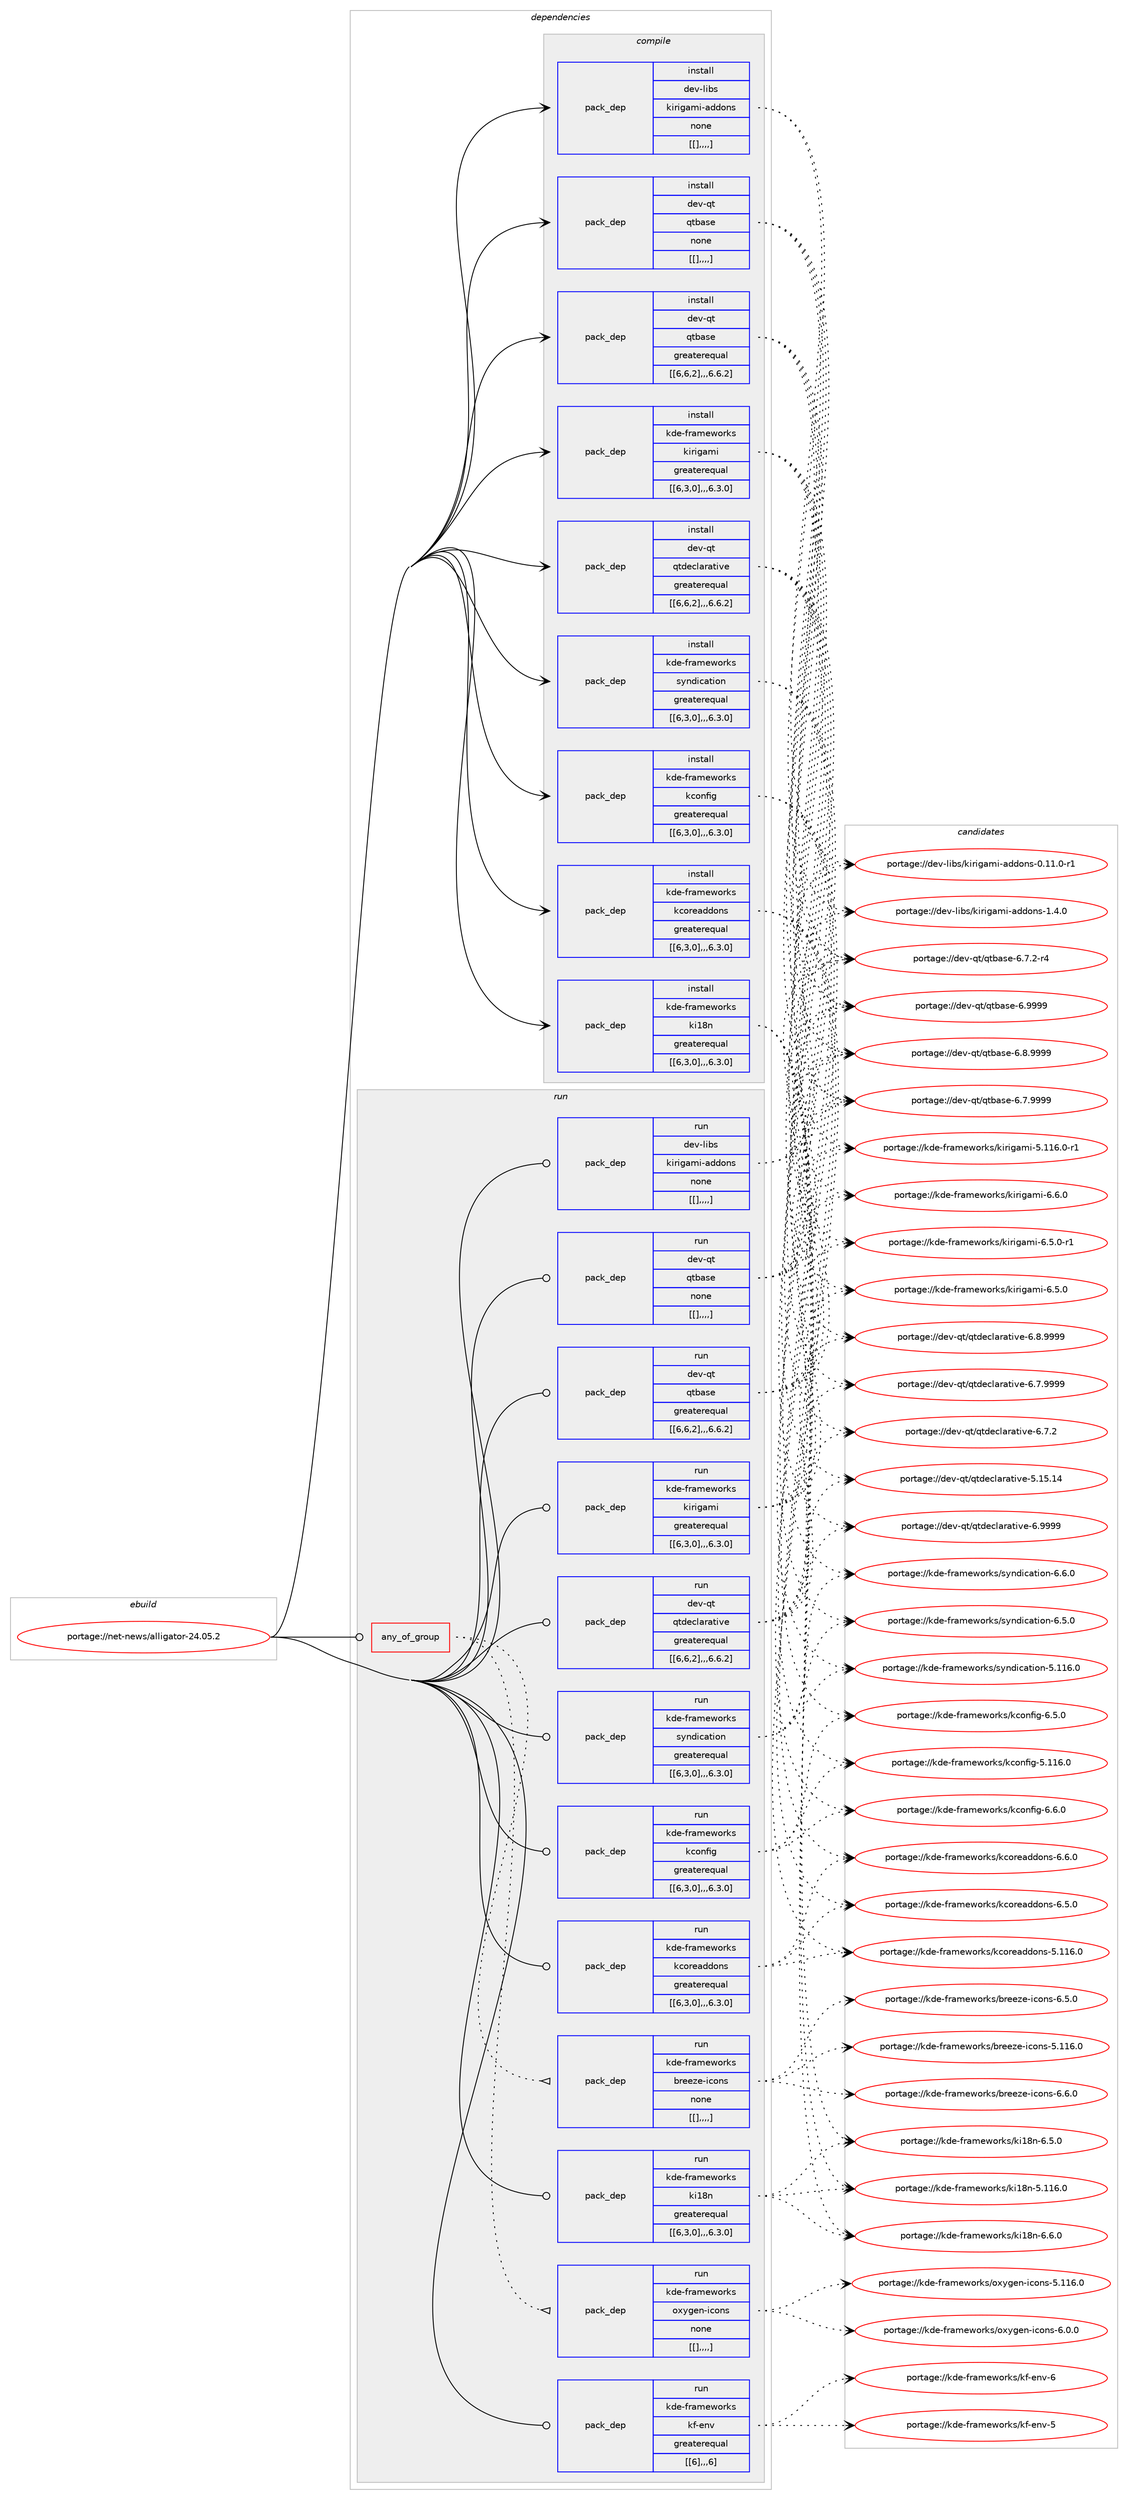 digraph prolog {

# *************
# Graph options
# *************

newrank=true;
concentrate=true;
compound=true;
graph [rankdir=LR,fontname=Helvetica,fontsize=10,ranksep=1.5];#, ranksep=2.5, nodesep=0.2];
edge  [arrowhead=vee];
node  [fontname=Helvetica,fontsize=10];

# **********
# The ebuild
# **********

subgraph cluster_leftcol {
color=gray;
label=<<i>ebuild</i>>;
id [label="portage://net-news/alligator-24.05.2", color=red, width=4, href="../net-news/alligator-24.05.2.svg"];
}

# ****************
# The dependencies
# ****************

subgraph cluster_midcol {
color=gray;
label=<<i>dependencies</i>>;
subgraph cluster_compile {
fillcolor="#eeeeee";
style=filled;
label=<<i>compile</i>>;
subgraph pack288881 {
dependency395750 [label=<<TABLE BORDER="0" CELLBORDER="1" CELLSPACING="0" CELLPADDING="4" WIDTH="220"><TR><TD ROWSPAN="6" CELLPADDING="30">pack_dep</TD></TR><TR><TD WIDTH="110">install</TD></TR><TR><TD>dev-libs</TD></TR><TR><TD>kirigami-addons</TD></TR><TR><TD>none</TD></TR><TR><TD>[[],,,,]</TD></TR></TABLE>>, shape=none, color=blue];
}
id:e -> dependency395750:w [weight=20,style="solid",arrowhead="vee"];
subgraph pack288882 {
dependency395751 [label=<<TABLE BORDER="0" CELLBORDER="1" CELLSPACING="0" CELLPADDING="4" WIDTH="220"><TR><TD ROWSPAN="6" CELLPADDING="30">pack_dep</TD></TR><TR><TD WIDTH="110">install</TD></TR><TR><TD>dev-qt</TD></TR><TR><TD>qtbase</TD></TR><TR><TD>greaterequal</TD></TR><TR><TD>[[6,6,2],,,6.6.2]</TD></TR></TABLE>>, shape=none, color=blue];
}
id:e -> dependency395751:w [weight=20,style="solid",arrowhead="vee"];
subgraph pack288883 {
dependency395752 [label=<<TABLE BORDER="0" CELLBORDER="1" CELLSPACING="0" CELLPADDING="4" WIDTH="220"><TR><TD ROWSPAN="6" CELLPADDING="30">pack_dep</TD></TR><TR><TD WIDTH="110">install</TD></TR><TR><TD>dev-qt</TD></TR><TR><TD>qtbase</TD></TR><TR><TD>none</TD></TR><TR><TD>[[],,,,]</TD></TR></TABLE>>, shape=none, color=blue];
}
id:e -> dependency395752:w [weight=20,style="solid",arrowhead="vee"];
subgraph pack288884 {
dependency395753 [label=<<TABLE BORDER="0" CELLBORDER="1" CELLSPACING="0" CELLPADDING="4" WIDTH="220"><TR><TD ROWSPAN="6" CELLPADDING="30">pack_dep</TD></TR><TR><TD WIDTH="110">install</TD></TR><TR><TD>dev-qt</TD></TR><TR><TD>qtdeclarative</TD></TR><TR><TD>greaterequal</TD></TR><TR><TD>[[6,6,2],,,6.6.2]</TD></TR></TABLE>>, shape=none, color=blue];
}
id:e -> dependency395753:w [weight=20,style="solid",arrowhead="vee"];
subgraph pack288885 {
dependency395754 [label=<<TABLE BORDER="0" CELLBORDER="1" CELLSPACING="0" CELLPADDING="4" WIDTH="220"><TR><TD ROWSPAN="6" CELLPADDING="30">pack_dep</TD></TR><TR><TD WIDTH="110">install</TD></TR><TR><TD>kde-frameworks</TD></TR><TR><TD>kconfig</TD></TR><TR><TD>greaterequal</TD></TR><TR><TD>[[6,3,0],,,6.3.0]</TD></TR></TABLE>>, shape=none, color=blue];
}
id:e -> dependency395754:w [weight=20,style="solid",arrowhead="vee"];
subgraph pack288886 {
dependency395755 [label=<<TABLE BORDER="0" CELLBORDER="1" CELLSPACING="0" CELLPADDING="4" WIDTH="220"><TR><TD ROWSPAN="6" CELLPADDING="30">pack_dep</TD></TR><TR><TD WIDTH="110">install</TD></TR><TR><TD>kde-frameworks</TD></TR><TR><TD>kcoreaddons</TD></TR><TR><TD>greaterequal</TD></TR><TR><TD>[[6,3,0],,,6.3.0]</TD></TR></TABLE>>, shape=none, color=blue];
}
id:e -> dependency395755:w [weight=20,style="solid",arrowhead="vee"];
subgraph pack288887 {
dependency395756 [label=<<TABLE BORDER="0" CELLBORDER="1" CELLSPACING="0" CELLPADDING="4" WIDTH="220"><TR><TD ROWSPAN="6" CELLPADDING="30">pack_dep</TD></TR><TR><TD WIDTH="110">install</TD></TR><TR><TD>kde-frameworks</TD></TR><TR><TD>ki18n</TD></TR><TR><TD>greaterequal</TD></TR><TR><TD>[[6,3,0],,,6.3.0]</TD></TR></TABLE>>, shape=none, color=blue];
}
id:e -> dependency395756:w [weight=20,style="solid",arrowhead="vee"];
subgraph pack288888 {
dependency395757 [label=<<TABLE BORDER="0" CELLBORDER="1" CELLSPACING="0" CELLPADDING="4" WIDTH="220"><TR><TD ROWSPAN="6" CELLPADDING="30">pack_dep</TD></TR><TR><TD WIDTH="110">install</TD></TR><TR><TD>kde-frameworks</TD></TR><TR><TD>kirigami</TD></TR><TR><TD>greaterequal</TD></TR><TR><TD>[[6,3,0],,,6.3.0]</TD></TR></TABLE>>, shape=none, color=blue];
}
id:e -> dependency395757:w [weight=20,style="solid",arrowhead="vee"];
subgraph pack288889 {
dependency395758 [label=<<TABLE BORDER="0" CELLBORDER="1" CELLSPACING="0" CELLPADDING="4" WIDTH="220"><TR><TD ROWSPAN="6" CELLPADDING="30">pack_dep</TD></TR><TR><TD WIDTH="110">install</TD></TR><TR><TD>kde-frameworks</TD></TR><TR><TD>syndication</TD></TR><TR><TD>greaterequal</TD></TR><TR><TD>[[6,3,0],,,6.3.0]</TD></TR></TABLE>>, shape=none, color=blue];
}
id:e -> dependency395758:w [weight=20,style="solid",arrowhead="vee"];
}
subgraph cluster_compileandrun {
fillcolor="#eeeeee";
style=filled;
label=<<i>compile and run</i>>;
}
subgraph cluster_run {
fillcolor="#eeeeee";
style=filled;
label=<<i>run</i>>;
subgraph any2708 {
dependency395759 [label=<<TABLE BORDER="0" CELLBORDER="1" CELLSPACING="0" CELLPADDING="4"><TR><TD CELLPADDING="10">any_of_group</TD></TR></TABLE>>, shape=none, color=red];subgraph pack288890 {
dependency395760 [label=<<TABLE BORDER="0" CELLBORDER="1" CELLSPACING="0" CELLPADDING="4" WIDTH="220"><TR><TD ROWSPAN="6" CELLPADDING="30">pack_dep</TD></TR><TR><TD WIDTH="110">run</TD></TR><TR><TD>kde-frameworks</TD></TR><TR><TD>breeze-icons</TD></TR><TR><TD>none</TD></TR><TR><TD>[[],,,,]</TD></TR></TABLE>>, shape=none, color=blue];
}
dependency395759:e -> dependency395760:w [weight=20,style="dotted",arrowhead="oinv"];
subgraph pack288891 {
dependency395761 [label=<<TABLE BORDER="0" CELLBORDER="1" CELLSPACING="0" CELLPADDING="4" WIDTH="220"><TR><TD ROWSPAN="6" CELLPADDING="30">pack_dep</TD></TR><TR><TD WIDTH="110">run</TD></TR><TR><TD>kde-frameworks</TD></TR><TR><TD>oxygen-icons</TD></TR><TR><TD>none</TD></TR><TR><TD>[[],,,,]</TD></TR></TABLE>>, shape=none, color=blue];
}
dependency395759:e -> dependency395761:w [weight=20,style="dotted",arrowhead="oinv"];
}
id:e -> dependency395759:w [weight=20,style="solid",arrowhead="odot"];
subgraph pack288892 {
dependency395762 [label=<<TABLE BORDER="0" CELLBORDER="1" CELLSPACING="0" CELLPADDING="4" WIDTH="220"><TR><TD ROWSPAN="6" CELLPADDING="30">pack_dep</TD></TR><TR><TD WIDTH="110">run</TD></TR><TR><TD>dev-libs</TD></TR><TR><TD>kirigami-addons</TD></TR><TR><TD>none</TD></TR><TR><TD>[[],,,,]</TD></TR></TABLE>>, shape=none, color=blue];
}
id:e -> dependency395762:w [weight=20,style="solid",arrowhead="odot"];
subgraph pack288893 {
dependency395763 [label=<<TABLE BORDER="0" CELLBORDER="1" CELLSPACING="0" CELLPADDING="4" WIDTH="220"><TR><TD ROWSPAN="6" CELLPADDING="30">pack_dep</TD></TR><TR><TD WIDTH="110">run</TD></TR><TR><TD>dev-qt</TD></TR><TR><TD>qtbase</TD></TR><TR><TD>greaterequal</TD></TR><TR><TD>[[6,6,2],,,6.6.2]</TD></TR></TABLE>>, shape=none, color=blue];
}
id:e -> dependency395763:w [weight=20,style="solid",arrowhead="odot"];
subgraph pack288894 {
dependency395764 [label=<<TABLE BORDER="0" CELLBORDER="1" CELLSPACING="0" CELLPADDING="4" WIDTH="220"><TR><TD ROWSPAN="6" CELLPADDING="30">pack_dep</TD></TR><TR><TD WIDTH="110">run</TD></TR><TR><TD>dev-qt</TD></TR><TR><TD>qtbase</TD></TR><TR><TD>none</TD></TR><TR><TD>[[],,,,]</TD></TR></TABLE>>, shape=none, color=blue];
}
id:e -> dependency395764:w [weight=20,style="solid",arrowhead="odot"];
subgraph pack288895 {
dependency395765 [label=<<TABLE BORDER="0" CELLBORDER="1" CELLSPACING="0" CELLPADDING="4" WIDTH="220"><TR><TD ROWSPAN="6" CELLPADDING="30">pack_dep</TD></TR><TR><TD WIDTH="110">run</TD></TR><TR><TD>dev-qt</TD></TR><TR><TD>qtdeclarative</TD></TR><TR><TD>greaterequal</TD></TR><TR><TD>[[6,6,2],,,6.6.2]</TD></TR></TABLE>>, shape=none, color=blue];
}
id:e -> dependency395765:w [weight=20,style="solid",arrowhead="odot"];
subgraph pack288896 {
dependency395766 [label=<<TABLE BORDER="0" CELLBORDER="1" CELLSPACING="0" CELLPADDING="4" WIDTH="220"><TR><TD ROWSPAN="6" CELLPADDING="30">pack_dep</TD></TR><TR><TD WIDTH="110">run</TD></TR><TR><TD>kde-frameworks</TD></TR><TR><TD>kconfig</TD></TR><TR><TD>greaterequal</TD></TR><TR><TD>[[6,3,0],,,6.3.0]</TD></TR></TABLE>>, shape=none, color=blue];
}
id:e -> dependency395766:w [weight=20,style="solid",arrowhead="odot"];
subgraph pack288897 {
dependency395767 [label=<<TABLE BORDER="0" CELLBORDER="1" CELLSPACING="0" CELLPADDING="4" WIDTH="220"><TR><TD ROWSPAN="6" CELLPADDING="30">pack_dep</TD></TR><TR><TD WIDTH="110">run</TD></TR><TR><TD>kde-frameworks</TD></TR><TR><TD>kcoreaddons</TD></TR><TR><TD>greaterequal</TD></TR><TR><TD>[[6,3,0],,,6.3.0]</TD></TR></TABLE>>, shape=none, color=blue];
}
id:e -> dependency395767:w [weight=20,style="solid",arrowhead="odot"];
subgraph pack288898 {
dependency395768 [label=<<TABLE BORDER="0" CELLBORDER="1" CELLSPACING="0" CELLPADDING="4" WIDTH="220"><TR><TD ROWSPAN="6" CELLPADDING="30">pack_dep</TD></TR><TR><TD WIDTH="110">run</TD></TR><TR><TD>kde-frameworks</TD></TR><TR><TD>kf-env</TD></TR><TR><TD>greaterequal</TD></TR><TR><TD>[[6],,,6]</TD></TR></TABLE>>, shape=none, color=blue];
}
id:e -> dependency395768:w [weight=20,style="solid",arrowhead="odot"];
subgraph pack288899 {
dependency395769 [label=<<TABLE BORDER="0" CELLBORDER="1" CELLSPACING="0" CELLPADDING="4" WIDTH="220"><TR><TD ROWSPAN="6" CELLPADDING="30">pack_dep</TD></TR><TR><TD WIDTH="110">run</TD></TR><TR><TD>kde-frameworks</TD></TR><TR><TD>ki18n</TD></TR><TR><TD>greaterequal</TD></TR><TR><TD>[[6,3,0],,,6.3.0]</TD></TR></TABLE>>, shape=none, color=blue];
}
id:e -> dependency395769:w [weight=20,style="solid",arrowhead="odot"];
subgraph pack288900 {
dependency395770 [label=<<TABLE BORDER="0" CELLBORDER="1" CELLSPACING="0" CELLPADDING="4" WIDTH="220"><TR><TD ROWSPAN="6" CELLPADDING="30">pack_dep</TD></TR><TR><TD WIDTH="110">run</TD></TR><TR><TD>kde-frameworks</TD></TR><TR><TD>kirigami</TD></TR><TR><TD>greaterequal</TD></TR><TR><TD>[[6,3,0],,,6.3.0]</TD></TR></TABLE>>, shape=none, color=blue];
}
id:e -> dependency395770:w [weight=20,style="solid",arrowhead="odot"];
subgraph pack288901 {
dependency395771 [label=<<TABLE BORDER="0" CELLBORDER="1" CELLSPACING="0" CELLPADDING="4" WIDTH="220"><TR><TD ROWSPAN="6" CELLPADDING="30">pack_dep</TD></TR><TR><TD WIDTH="110">run</TD></TR><TR><TD>kde-frameworks</TD></TR><TR><TD>syndication</TD></TR><TR><TD>greaterequal</TD></TR><TR><TD>[[6,3,0],,,6.3.0]</TD></TR></TABLE>>, shape=none, color=blue];
}
id:e -> dependency395771:w [weight=20,style="solid",arrowhead="odot"];
}
}

# **************
# The candidates
# **************

subgraph cluster_choices {
rank=same;
color=gray;
label=<<i>candidates</i>>;

subgraph choice288881 {
color=black;
nodesep=1;
choice100101118451081059811547107105114105103971091054597100100111110115454946524648 [label="portage://dev-libs/kirigami-addons-1.4.0", color=red, width=4,href="../dev-libs/kirigami-addons-1.4.0.svg"];
choice100101118451081059811547107105114105103971091054597100100111110115454846494946484511449 [label="portage://dev-libs/kirigami-addons-0.11.0-r1", color=red, width=4,href="../dev-libs/kirigami-addons-0.11.0-r1.svg"];
dependency395750:e -> choice100101118451081059811547107105114105103971091054597100100111110115454946524648:w [style=dotted,weight="100"];
dependency395750:e -> choice100101118451081059811547107105114105103971091054597100100111110115454846494946484511449:w [style=dotted,weight="100"];
}
subgraph choice288882 {
color=black;
nodesep=1;
choice1001011184511311647113116989711510145544657575757 [label="portage://dev-qt/qtbase-6.9999", color=red, width=4,href="../dev-qt/qtbase-6.9999.svg"];
choice10010111845113116471131169897115101455446564657575757 [label="portage://dev-qt/qtbase-6.8.9999", color=red, width=4,href="../dev-qt/qtbase-6.8.9999.svg"];
choice10010111845113116471131169897115101455446554657575757 [label="portage://dev-qt/qtbase-6.7.9999", color=red, width=4,href="../dev-qt/qtbase-6.7.9999.svg"];
choice100101118451131164711311698971151014554465546504511452 [label="portage://dev-qt/qtbase-6.7.2-r4", color=red, width=4,href="../dev-qt/qtbase-6.7.2-r4.svg"];
dependency395751:e -> choice1001011184511311647113116989711510145544657575757:w [style=dotted,weight="100"];
dependency395751:e -> choice10010111845113116471131169897115101455446564657575757:w [style=dotted,weight="100"];
dependency395751:e -> choice10010111845113116471131169897115101455446554657575757:w [style=dotted,weight="100"];
dependency395751:e -> choice100101118451131164711311698971151014554465546504511452:w [style=dotted,weight="100"];
}
subgraph choice288883 {
color=black;
nodesep=1;
choice1001011184511311647113116989711510145544657575757 [label="portage://dev-qt/qtbase-6.9999", color=red, width=4,href="../dev-qt/qtbase-6.9999.svg"];
choice10010111845113116471131169897115101455446564657575757 [label="portage://dev-qt/qtbase-6.8.9999", color=red, width=4,href="../dev-qt/qtbase-6.8.9999.svg"];
choice10010111845113116471131169897115101455446554657575757 [label="portage://dev-qt/qtbase-6.7.9999", color=red, width=4,href="../dev-qt/qtbase-6.7.9999.svg"];
choice100101118451131164711311698971151014554465546504511452 [label="portage://dev-qt/qtbase-6.7.2-r4", color=red, width=4,href="../dev-qt/qtbase-6.7.2-r4.svg"];
dependency395752:e -> choice1001011184511311647113116989711510145544657575757:w [style=dotted,weight="100"];
dependency395752:e -> choice10010111845113116471131169897115101455446564657575757:w [style=dotted,weight="100"];
dependency395752:e -> choice10010111845113116471131169897115101455446554657575757:w [style=dotted,weight="100"];
dependency395752:e -> choice100101118451131164711311698971151014554465546504511452:w [style=dotted,weight="100"];
}
subgraph choice288884 {
color=black;
nodesep=1;
choice100101118451131164711311610010199108971149711610511810145544657575757 [label="portage://dev-qt/qtdeclarative-6.9999", color=red, width=4,href="../dev-qt/qtdeclarative-6.9999.svg"];
choice1001011184511311647113116100101991089711497116105118101455446564657575757 [label="portage://dev-qt/qtdeclarative-6.8.9999", color=red, width=4,href="../dev-qt/qtdeclarative-6.8.9999.svg"];
choice1001011184511311647113116100101991089711497116105118101455446554657575757 [label="portage://dev-qt/qtdeclarative-6.7.9999", color=red, width=4,href="../dev-qt/qtdeclarative-6.7.9999.svg"];
choice1001011184511311647113116100101991089711497116105118101455446554650 [label="portage://dev-qt/qtdeclarative-6.7.2", color=red, width=4,href="../dev-qt/qtdeclarative-6.7.2.svg"];
choice10010111845113116471131161001019910897114971161051181014553464953464952 [label="portage://dev-qt/qtdeclarative-5.15.14", color=red, width=4,href="../dev-qt/qtdeclarative-5.15.14.svg"];
dependency395753:e -> choice100101118451131164711311610010199108971149711610511810145544657575757:w [style=dotted,weight="100"];
dependency395753:e -> choice1001011184511311647113116100101991089711497116105118101455446564657575757:w [style=dotted,weight="100"];
dependency395753:e -> choice1001011184511311647113116100101991089711497116105118101455446554657575757:w [style=dotted,weight="100"];
dependency395753:e -> choice1001011184511311647113116100101991089711497116105118101455446554650:w [style=dotted,weight="100"];
dependency395753:e -> choice10010111845113116471131161001019910897114971161051181014553464953464952:w [style=dotted,weight="100"];
}
subgraph choice288885 {
color=black;
nodesep=1;
choice10710010145102114971091011191111141071154710799111110102105103455446544648 [label="portage://kde-frameworks/kconfig-6.6.0", color=red, width=4,href="../kde-frameworks/kconfig-6.6.0.svg"];
choice10710010145102114971091011191111141071154710799111110102105103455446534648 [label="portage://kde-frameworks/kconfig-6.5.0", color=red, width=4,href="../kde-frameworks/kconfig-6.5.0.svg"];
choice107100101451021149710910111911111410711547107991111101021051034553464949544648 [label="portage://kde-frameworks/kconfig-5.116.0", color=red, width=4,href="../kde-frameworks/kconfig-5.116.0.svg"];
dependency395754:e -> choice10710010145102114971091011191111141071154710799111110102105103455446544648:w [style=dotted,weight="100"];
dependency395754:e -> choice10710010145102114971091011191111141071154710799111110102105103455446534648:w [style=dotted,weight="100"];
dependency395754:e -> choice107100101451021149710910111911111410711547107991111101021051034553464949544648:w [style=dotted,weight="100"];
}
subgraph choice288886 {
color=black;
nodesep=1;
choice1071001014510211497109101119111114107115471079911111410197100100111110115455446544648 [label="portage://kde-frameworks/kcoreaddons-6.6.0", color=red, width=4,href="../kde-frameworks/kcoreaddons-6.6.0.svg"];
choice1071001014510211497109101119111114107115471079911111410197100100111110115455446534648 [label="portage://kde-frameworks/kcoreaddons-6.5.0", color=red, width=4,href="../kde-frameworks/kcoreaddons-6.5.0.svg"];
choice10710010145102114971091011191111141071154710799111114101971001001111101154553464949544648 [label="portage://kde-frameworks/kcoreaddons-5.116.0", color=red, width=4,href="../kde-frameworks/kcoreaddons-5.116.0.svg"];
dependency395755:e -> choice1071001014510211497109101119111114107115471079911111410197100100111110115455446544648:w [style=dotted,weight="100"];
dependency395755:e -> choice1071001014510211497109101119111114107115471079911111410197100100111110115455446534648:w [style=dotted,weight="100"];
dependency395755:e -> choice10710010145102114971091011191111141071154710799111114101971001001111101154553464949544648:w [style=dotted,weight="100"];
}
subgraph choice288887 {
color=black;
nodesep=1;
choice1071001014510211497109101119111114107115471071054956110455446544648 [label="portage://kde-frameworks/ki18n-6.6.0", color=red, width=4,href="../kde-frameworks/ki18n-6.6.0.svg"];
choice1071001014510211497109101119111114107115471071054956110455446534648 [label="portage://kde-frameworks/ki18n-6.5.0", color=red, width=4,href="../kde-frameworks/ki18n-6.5.0.svg"];
choice10710010145102114971091011191111141071154710710549561104553464949544648 [label="portage://kde-frameworks/ki18n-5.116.0", color=red, width=4,href="../kde-frameworks/ki18n-5.116.0.svg"];
dependency395756:e -> choice1071001014510211497109101119111114107115471071054956110455446544648:w [style=dotted,weight="100"];
dependency395756:e -> choice1071001014510211497109101119111114107115471071054956110455446534648:w [style=dotted,weight="100"];
dependency395756:e -> choice10710010145102114971091011191111141071154710710549561104553464949544648:w [style=dotted,weight="100"];
}
subgraph choice288888 {
color=black;
nodesep=1;
choice10710010145102114971091011191111141071154710710511410510397109105455446544648 [label="portage://kde-frameworks/kirigami-6.6.0", color=red, width=4,href="../kde-frameworks/kirigami-6.6.0.svg"];
choice107100101451021149710910111911111410711547107105114105103971091054554465346484511449 [label="portage://kde-frameworks/kirigami-6.5.0-r1", color=red, width=4,href="../kde-frameworks/kirigami-6.5.0-r1.svg"];
choice10710010145102114971091011191111141071154710710511410510397109105455446534648 [label="portage://kde-frameworks/kirigami-6.5.0", color=red, width=4,href="../kde-frameworks/kirigami-6.5.0.svg"];
choice1071001014510211497109101119111114107115471071051141051039710910545534649495446484511449 [label="portage://kde-frameworks/kirigami-5.116.0-r1", color=red, width=4,href="../kde-frameworks/kirigami-5.116.0-r1.svg"];
dependency395757:e -> choice10710010145102114971091011191111141071154710710511410510397109105455446544648:w [style=dotted,weight="100"];
dependency395757:e -> choice107100101451021149710910111911111410711547107105114105103971091054554465346484511449:w [style=dotted,weight="100"];
dependency395757:e -> choice10710010145102114971091011191111141071154710710511410510397109105455446534648:w [style=dotted,weight="100"];
dependency395757:e -> choice1071001014510211497109101119111114107115471071051141051039710910545534649495446484511449:w [style=dotted,weight="100"];
}
subgraph choice288889 {
color=black;
nodesep=1;
choice1071001014510211497109101119111114107115471151211101001059997116105111110455446544648 [label="portage://kde-frameworks/syndication-6.6.0", color=red, width=4,href="../kde-frameworks/syndication-6.6.0.svg"];
choice1071001014510211497109101119111114107115471151211101001059997116105111110455446534648 [label="portage://kde-frameworks/syndication-6.5.0", color=red, width=4,href="../kde-frameworks/syndication-6.5.0.svg"];
choice10710010145102114971091011191111141071154711512111010010599971161051111104553464949544648 [label="portage://kde-frameworks/syndication-5.116.0", color=red, width=4,href="../kde-frameworks/syndication-5.116.0.svg"];
dependency395758:e -> choice1071001014510211497109101119111114107115471151211101001059997116105111110455446544648:w [style=dotted,weight="100"];
dependency395758:e -> choice1071001014510211497109101119111114107115471151211101001059997116105111110455446534648:w [style=dotted,weight="100"];
dependency395758:e -> choice10710010145102114971091011191111141071154711512111010010599971161051111104553464949544648:w [style=dotted,weight="100"];
}
subgraph choice288890 {
color=black;
nodesep=1;
choice107100101451021149710910111911111410711547981141011011221014510599111110115455446544648 [label="portage://kde-frameworks/breeze-icons-6.6.0", color=red, width=4,href="../kde-frameworks/breeze-icons-6.6.0.svg"];
choice107100101451021149710910111911111410711547981141011011221014510599111110115455446534648 [label="portage://kde-frameworks/breeze-icons-6.5.0", color=red, width=4,href="../kde-frameworks/breeze-icons-6.5.0.svg"];
choice1071001014510211497109101119111114107115479811410110112210145105991111101154553464949544648 [label="portage://kde-frameworks/breeze-icons-5.116.0", color=red, width=4,href="../kde-frameworks/breeze-icons-5.116.0.svg"];
dependency395760:e -> choice107100101451021149710910111911111410711547981141011011221014510599111110115455446544648:w [style=dotted,weight="100"];
dependency395760:e -> choice107100101451021149710910111911111410711547981141011011221014510599111110115455446534648:w [style=dotted,weight="100"];
dependency395760:e -> choice1071001014510211497109101119111114107115479811410110112210145105991111101154553464949544648:w [style=dotted,weight="100"];
}
subgraph choice288891 {
color=black;
nodesep=1;
choice1071001014510211497109101119111114107115471111201211031011104510599111110115455446484648 [label="portage://kde-frameworks/oxygen-icons-6.0.0", color=red, width=4,href="../kde-frameworks/oxygen-icons-6.0.0.svg"];
choice10710010145102114971091011191111141071154711112012110310111045105991111101154553464949544648 [label="portage://kde-frameworks/oxygen-icons-5.116.0", color=red, width=4,href="../kde-frameworks/oxygen-icons-5.116.0.svg"];
dependency395761:e -> choice1071001014510211497109101119111114107115471111201211031011104510599111110115455446484648:w [style=dotted,weight="100"];
dependency395761:e -> choice10710010145102114971091011191111141071154711112012110310111045105991111101154553464949544648:w [style=dotted,weight="100"];
}
subgraph choice288892 {
color=black;
nodesep=1;
choice100101118451081059811547107105114105103971091054597100100111110115454946524648 [label="portage://dev-libs/kirigami-addons-1.4.0", color=red, width=4,href="../dev-libs/kirigami-addons-1.4.0.svg"];
choice100101118451081059811547107105114105103971091054597100100111110115454846494946484511449 [label="portage://dev-libs/kirigami-addons-0.11.0-r1", color=red, width=4,href="../dev-libs/kirigami-addons-0.11.0-r1.svg"];
dependency395762:e -> choice100101118451081059811547107105114105103971091054597100100111110115454946524648:w [style=dotted,weight="100"];
dependency395762:e -> choice100101118451081059811547107105114105103971091054597100100111110115454846494946484511449:w [style=dotted,weight="100"];
}
subgraph choice288893 {
color=black;
nodesep=1;
choice1001011184511311647113116989711510145544657575757 [label="portage://dev-qt/qtbase-6.9999", color=red, width=4,href="../dev-qt/qtbase-6.9999.svg"];
choice10010111845113116471131169897115101455446564657575757 [label="portage://dev-qt/qtbase-6.8.9999", color=red, width=4,href="../dev-qt/qtbase-6.8.9999.svg"];
choice10010111845113116471131169897115101455446554657575757 [label="portage://dev-qt/qtbase-6.7.9999", color=red, width=4,href="../dev-qt/qtbase-6.7.9999.svg"];
choice100101118451131164711311698971151014554465546504511452 [label="portage://dev-qt/qtbase-6.7.2-r4", color=red, width=4,href="../dev-qt/qtbase-6.7.2-r4.svg"];
dependency395763:e -> choice1001011184511311647113116989711510145544657575757:w [style=dotted,weight="100"];
dependency395763:e -> choice10010111845113116471131169897115101455446564657575757:w [style=dotted,weight="100"];
dependency395763:e -> choice10010111845113116471131169897115101455446554657575757:w [style=dotted,weight="100"];
dependency395763:e -> choice100101118451131164711311698971151014554465546504511452:w [style=dotted,weight="100"];
}
subgraph choice288894 {
color=black;
nodesep=1;
choice1001011184511311647113116989711510145544657575757 [label="portage://dev-qt/qtbase-6.9999", color=red, width=4,href="../dev-qt/qtbase-6.9999.svg"];
choice10010111845113116471131169897115101455446564657575757 [label="portage://dev-qt/qtbase-6.8.9999", color=red, width=4,href="../dev-qt/qtbase-6.8.9999.svg"];
choice10010111845113116471131169897115101455446554657575757 [label="portage://dev-qt/qtbase-6.7.9999", color=red, width=4,href="../dev-qt/qtbase-6.7.9999.svg"];
choice100101118451131164711311698971151014554465546504511452 [label="portage://dev-qt/qtbase-6.7.2-r4", color=red, width=4,href="../dev-qt/qtbase-6.7.2-r4.svg"];
dependency395764:e -> choice1001011184511311647113116989711510145544657575757:w [style=dotted,weight="100"];
dependency395764:e -> choice10010111845113116471131169897115101455446564657575757:w [style=dotted,weight="100"];
dependency395764:e -> choice10010111845113116471131169897115101455446554657575757:w [style=dotted,weight="100"];
dependency395764:e -> choice100101118451131164711311698971151014554465546504511452:w [style=dotted,weight="100"];
}
subgraph choice288895 {
color=black;
nodesep=1;
choice100101118451131164711311610010199108971149711610511810145544657575757 [label="portage://dev-qt/qtdeclarative-6.9999", color=red, width=4,href="../dev-qt/qtdeclarative-6.9999.svg"];
choice1001011184511311647113116100101991089711497116105118101455446564657575757 [label="portage://dev-qt/qtdeclarative-6.8.9999", color=red, width=4,href="../dev-qt/qtdeclarative-6.8.9999.svg"];
choice1001011184511311647113116100101991089711497116105118101455446554657575757 [label="portage://dev-qt/qtdeclarative-6.7.9999", color=red, width=4,href="../dev-qt/qtdeclarative-6.7.9999.svg"];
choice1001011184511311647113116100101991089711497116105118101455446554650 [label="portage://dev-qt/qtdeclarative-6.7.2", color=red, width=4,href="../dev-qt/qtdeclarative-6.7.2.svg"];
choice10010111845113116471131161001019910897114971161051181014553464953464952 [label="portage://dev-qt/qtdeclarative-5.15.14", color=red, width=4,href="../dev-qt/qtdeclarative-5.15.14.svg"];
dependency395765:e -> choice100101118451131164711311610010199108971149711610511810145544657575757:w [style=dotted,weight="100"];
dependency395765:e -> choice1001011184511311647113116100101991089711497116105118101455446564657575757:w [style=dotted,weight="100"];
dependency395765:e -> choice1001011184511311647113116100101991089711497116105118101455446554657575757:w [style=dotted,weight="100"];
dependency395765:e -> choice1001011184511311647113116100101991089711497116105118101455446554650:w [style=dotted,weight="100"];
dependency395765:e -> choice10010111845113116471131161001019910897114971161051181014553464953464952:w [style=dotted,weight="100"];
}
subgraph choice288896 {
color=black;
nodesep=1;
choice10710010145102114971091011191111141071154710799111110102105103455446544648 [label="portage://kde-frameworks/kconfig-6.6.0", color=red, width=4,href="../kde-frameworks/kconfig-6.6.0.svg"];
choice10710010145102114971091011191111141071154710799111110102105103455446534648 [label="portage://kde-frameworks/kconfig-6.5.0", color=red, width=4,href="../kde-frameworks/kconfig-6.5.0.svg"];
choice107100101451021149710910111911111410711547107991111101021051034553464949544648 [label="portage://kde-frameworks/kconfig-5.116.0", color=red, width=4,href="../kde-frameworks/kconfig-5.116.0.svg"];
dependency395766:e -> choice10710010145102114971091011191111141071154710799111110102105103455446544648:w [style=dotted,weight="100"];
dependency395766:e -> choice10710010145102114971091011191111141071154710799111110102105103455446534648:w [style=dotted,weight="100"];
dependency395766:e -> choice107100101451021149710910111911111410711547107991111101021051034553464949544648:w [style=dotted,weight="100"];
}
subgraph choice288897 {
color=black;
nodesep=1;
choice1071001014510211497109101119111114107115471079911111410197100100111110115455446544648 [label="portage://kde-frameworks/kcoreaddons-6.6.0", color=red, width=4,href="../kde-frameworks/kcoreaddons-6.6.0.svg"];
choice1071001014510211497109101119111114107115471079911111410197100100111110115455446534648 [label="portage://kde-frameworks/kcoreaddons-6.5.0", color=red, width=4,href="../kde-frameworks/kcoreaddons-6.5.0.svg"];
choice10710010145102114971091011191111141071154710799111114101971001001111101154553464949544648 [label="portage://kde-frameworks/kcoreaddons-5.116.0", color=red, width=4,href="../kde-frameworks/kcoreaddons-5.116.0.svg"];
dependency395767:e -> choice1071001014510211497109101119111114107115471079911111410197100100111110115455446544648:w [style=dotted,weight="100"];
dependency395767:e -> choice1071001014510211497109101119111114107115471079911111410197100100111110115455446534648:w [style=dotted,weight="100"];
dependency395767:e -> choice10710010145102114971091011191111141071154710799111114101971001001111101154553464949544648:w [style=dotted,weight="100"];
}
subgraph choice288898 {
color=black;
nodesep=1;
choice107100101451021149710910111911111410711547107102451011101184554 [label="portage://kde-frameworks/kf-env-6", color=red, width=4,href="../kde-frameworks/kf-env-6.svg"];
choice107100101451021149710910111911111410711547107102451011101184553 [label="portage://kde-frameworks/kf-env-5", color=red, width=4,href="../kde-frameworks/kf-env-5.svg"];
dependency395768:e -> choice107100101451021149710910111911111410711547107102451011101184554:w [style=dotted,weight="100"];
dependency395768:e -> choice107100101451021149710910111911111410711547107102451011101184553:w [style=dotted,weight="100"];
}
subgraph choice288899 {
color=black;
nodesep=1;
choice1071001014510211497109101119111114107115471071054956110455446544648 [label="portage://kde-frameworks/ki18n-6.6.0", color=red, width=4,href="../kde-frameworks/ki18n-6.6.0.svg"];
choice1071001014510211497109101119111114107115471071054956110455446534648 [label="portage://kde-frameworks/ki18n-6.5.0", color=red, width=4,href="../kde-frameworks/ki18n-6.5.0.svg"];
choice10710010145102114971091011191111141071154710710549561104553464949544648 [label="portage://kde-frameworks/ki18n-5.116.0", color=red, width=4,href="../kde-frameworks/ki18n-5.116.0.svg"];
dependency395769:e -> choice1071001014510211497109101119111114107115471071054956110455446544648:w [style=dotted,weight="100"];
dependency395769:e -> choice1071001014510211497109101119111114107115471071054956110455446534648:w [style=dotted,weight="100"];
dependency395769:e -> choice10710010145102114971091011191111141071154710710549561104553464949544648:w [style=dotted,weight="100"];
}
subgraph choice288900 {
color=black;
nodesep=1;
choice10710010145102114971091011191111141071154710710511410510397109105455446544648 [label="portage://kde-frameworks/kirigami-6.6.0", color=red, width=4,href="../kde-frameworks/kirigami-6.6.0.svg"];
choice107100101451021149710910111911111410711547107105114105103971091054554465346484511449 [label="portage://kde-frameworks/kirigami-6.5.0-r1", color=red, width=4,href="../kde-frameworks/kirigami-6.5.0-r1.svg"];
choice10710010145102114971091011191111141071154710710511410510397109105455446534648 [label="portage://kde-frameworks/kirigami-6.5.0", color=red, width=4,href="../kde-frameworks/kirigami-6.5.0.svg"];
choice1071001014510211497109101119111114107115471071051141051039710910545534649495446484511449 [label="portage://kde-frameworks/kirigami-5.116.0-r1", color=red, width=4,href="../kde-frameworks/kirigami-5.116.0-r1.svg"];
dependency395770:e -> choice10710010145102114971091011191111141071154710710511410510397109105455446544648:w [style=dotted,weight="100"];
dependency395770:e -> choice107100101451021149710910111911111410711547107105114105103971091054554465346484511449:w [style=dotted,weight="100"];
dependency395770:e -> choice10710010145102114971091011191111141071154710710511410510397109105455446534648:w [style=dotted,weight="100"];
dependency395770:e -> choice1071001014510211497109101119111114107115471071051141051039710910545534649495446484511449:w [style=dotted,weight="100"];
}
subgraph choice288901 {
color=black;
nodesep=1;
choice1071001014510211497109101119111114107115471151211101001059997116105111110455446544648 [label="portage://kde-frameworks/syndication-6.6.0", color=red, width=4,href="../kde-frameworks/syndication-6.6.0.svg"];
choice1071001014510211497109101119111114107115471151211101001059997116105111110455446534648 [label="portage://kde-frameworks/syndication-6.5.0", color=red, width=4,href="../kde-frameworks/syndication-6.5.0.svg"];
choice10710010145102114971091011191111141071154711512111010010599971161051111104553464949544648 [label="portage://kde-frameworks/syndication-5.116.0", color=red, width=4,href="../kde-frameworks/syndication-5.116.0.svg"];
dependency395771:e -> choice1071001014510211497109101119111114107115471151211101001059997116105111110455446544648:w [style=dotted,weight="100"];
dependency395771:e -> choice1071001014510211497109101119111114107115471151211101001059997116105111110455446534648:w [style=dotted,weight="100"];
dependency395771:e -> choice10710010145102114971091011191111141071154711512111010010599971161051111104553464949544648:w [style=dotted,weight="100"];
}
}

}
